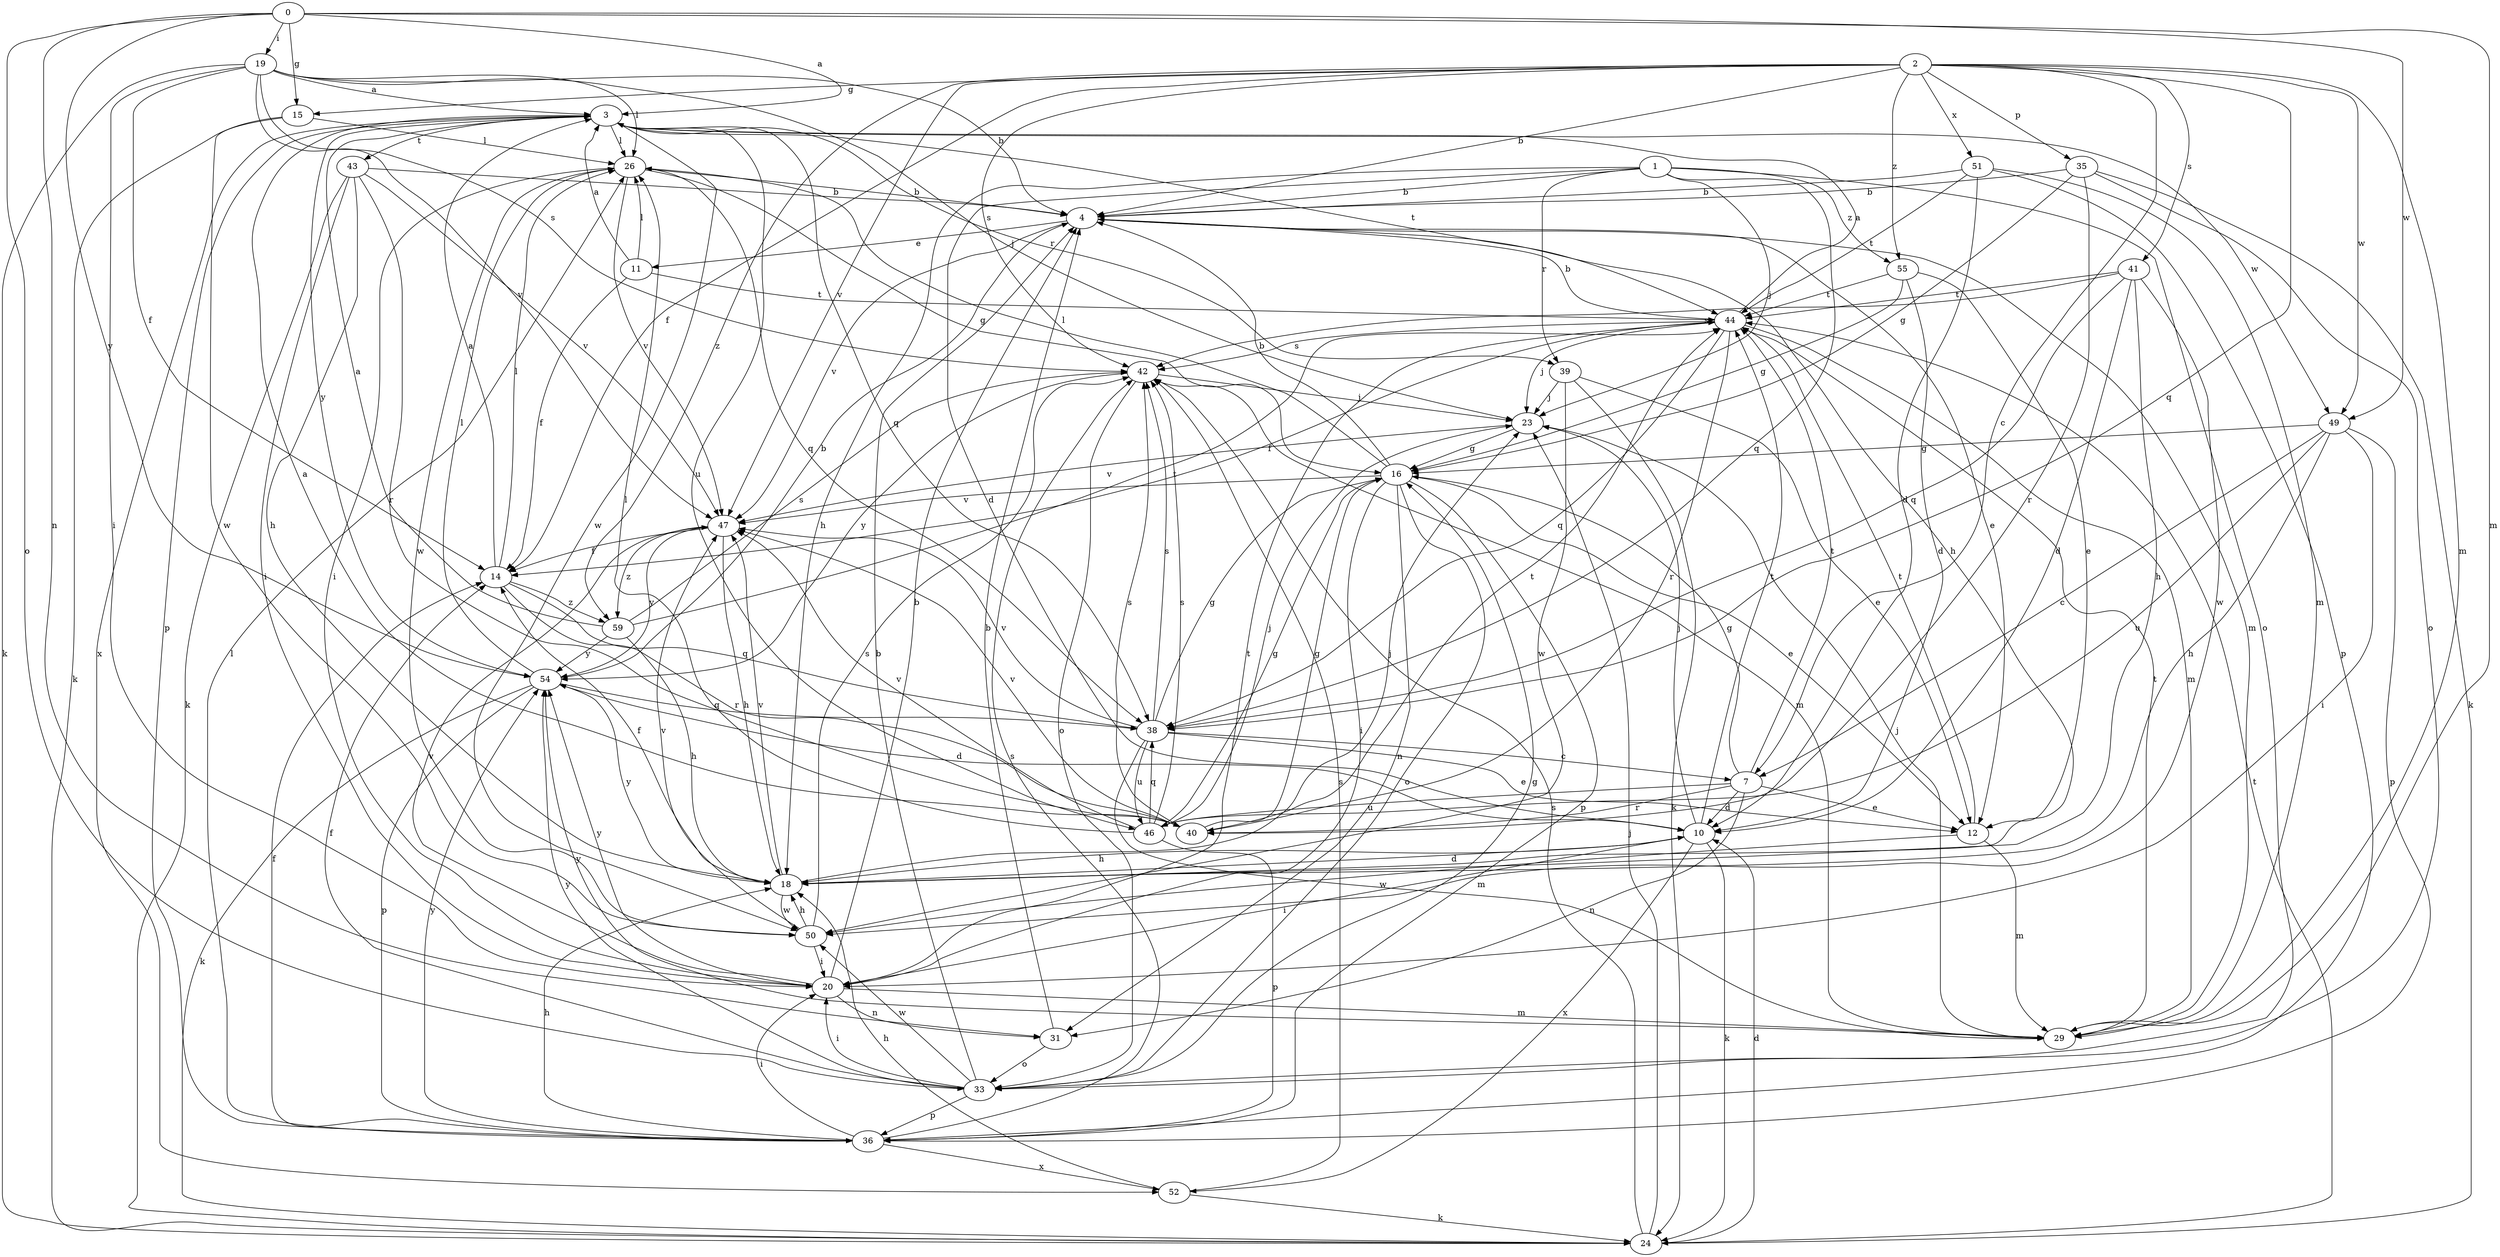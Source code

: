 strict digraph  {
0;
1;
2;
3;
4;
7;
10;
11;
12;
14;
15;
16;
18;
19;
20;
23;
24;
26;
29;
31;
33;
35;
36;
38;
39;
40;
41;
42;
43;
44;
46;
47;
49;
50;
51;
52;
54;
55;
59;
0 -> 3  [label=a];
0 -> 15  [label=g];
0 -> 19  [label=i];
0 -> 29  [label=m];
0 -> 31  [label=n];
0 -> 33  [label=o];
0 -> 49  [label=w];
0 -> 54  [label=y];
1 -> 4  [label=b];
1 -> 10  [label=d];
1 -> 18  [label=h];
1 -> 23  [label=j];
1 -> 33  [label=o];
1 -> 38  [label=q];
1 -> 39  [label=r];
1 -> 55  [label=z];
2 -> 4  [label=b];
2 -> 7  [label=c];
2 -> 14  [label=f];
2 -> 15  [label=g];
2 -> 29  [label=m];
2 -> 35  [label=p];
2 -> 38  [label=q];
2 -> 41  [label=s];
2 -> 42  [label=s];
2 -> 47  [label=v];
2 -> 49  [label=w];
2 -> 51  [label=x];
2 -> 55  [label=z];
2 -> 59  [label=z];
3 -> 26  [label=l];
3 -> 36  [label=p];
3 -> 38  [label=q];
3 -> 39  [label=r];
3 -> 43  [label=t];
3 -> 44  [label=t];
3 -> 46  [label=u];
3 -> 49  [label=w];
3 -> 50  [label=w];
3 -> 52  [label=x];
3 -> 54  [label=y];
4 -> 11  [label=e];
4 -> 12  [label=e];
4 -> 18  [label=h];
4 -> 29  [label=m];
4 -> 47  [label=v];
7 -> 10  [label=d];
7 -> 12  [label=e];
7 -> 16  [label=g];
7 -> 31  [label=n];
7 -> 40  [label=r];
7 -> 44  [label=t];
7 -> 46  [label=u];
10 -> 18  [label=h];
10 -> 20  [label=i];
10 -> 23  [label=j];
10 -> 24  [label=k];
10 -> 44  [label=t];
10 -> 52  [label=x];
11 -> 3  [label=a];
11 -> 14  [label=f];
11 -> 26  [label=l];
11 -> 44  [label=t];
12 -> 29  [label=m];
12 -> 44  [label=t];
12 -> 50  [label=w];
14 -> 3  [label=a];
14 -> 26  [label=l];
14 -> 38  [label=q];
14 -> 40  [label=r];
14 -> 59  [label=z];
15 -> 24  [label=k];
15 -> 26  [label=l];
15 -> 50  [label=w];
16 -> 4  [label=b];
16 -> 12  [label=e];
16 -> 20  [label=i];
16 -> 26  [label=l];
16 -> 31  [label=n];
16 -> 33  [label=o];
16 -> 36  [label=p];
16 -> 47  [label=v];
18 -> 10  [label=d];
18 -> 14  [label=f];
18 -> 23  [label=j];
18 -> 47  [label=v];
18 -> 50  [label=w];
18 -> 54  [label=y];
19 -> 3  [label=a];
19 -> 4  [label=b];
19 -> 14  [label=f];
19 -> 20  [label=i];
19 -> 23  [label=j];
19 -> 24  [label=k];
19 -> 26  [label=l];
19 -> 42  [label=s];
19 -> 47  [label=v];
20 -> 4  [label=b];
20 -> 29  [label=m];
20 -> 31  [label=n];
20 -> 44  [label=t];
20 -> 47  [label=v];
20 -> 54  [label=y];
23 -> 16  [label=g];
23 -> 47  [label=v];
24 -> 10  [label=d];
24 -> 23  [label=j];
24 -> 42  [label=s];
24 -> 44  [label=t];
26 -> 4  [label=b];
26 -> 16  [label=g];
26 -> 20  [label=i];
26 -> 38  [label=q];
26 -> 47  [label=v];
26 -> 50  [label=w];
29 -> 23  [label=j];
29 -> 44  [label=t];
29 -> 54  [label=y];
31 -> 4  [label=b];
31 -> 33  [label=o];
33 -> 4  [label=b];
33 -> 14  [label=f];
33 -> 16  [label=g];
33 -> 20  [label=i];
33 -> 36  [label=p];
33 -> 50  [label=w];
33 -> 54  [label=y];
35 -> 4  [label=b];
35 -> 16  [label=g];
35 -> 24  [label=k];
35 -> 33  [label=o];
35 -> 40  [label=r];
36 -> 14  [label=f];
36 -> 18  [label=h];
36 -> 20  [label=i];
36 -> 26  [label=l];
36 -> 42  [label=s];
36 -> 52  [label=x];
36 -> 54  [label=y];
38 -> 7  [label=c];
38 -> 12  [label=e];
38 -> 16  [label=g];
38 -> 29  [label=m];
38 -> 42  [label=s];
38 -> 46  [label=u];
38 -> 47  [label=v];
39 -> 12  [label=e];
39 -> 23  [label=j];
39 -> 24  [label=k];
39 -> 50  [label=w];
40 -> 3  [label=a];
40 -> 16  [label=g];
40 -> 42  [label=s];
40 -> 44  [label=t];
40 -> 47  [label=v];
41 -> 10  [label=d];
41 -> 18  [label=h];
41 -> 38  [label=q];
41 -> 42  [label=s];
41 -> 44  [label=t];
41 -> 50  [label=w];
42 -> 23  [label=j];
42 -> 29  [label=m];
42 -> 33  [label=o];
42 -> 54  [label=y];
43 -> 4  [label=b];
43 -> 18  [label=h];
43 -> 20  [label=i];
43 -> 24  [label=k];
43 -> 40  [label=r];
43 -> 47  [label=v];
44 -> 3  [label=a];
44 -> 4  [label=b];
44 -> 14  [label=f];
44 -> 23  [label=j];
44 -> 29  [label=m];
44 -> 38  [label=q];
44 -> 40  [label=r];
44 -> 42  [label=s];
46 -> 16  [label=g];
46 -> 23  [label=j];
46 -> 26  [label=l];
46 -> 36  [label=p];
46 -> 38  [label=q];
46 -> 42  [label=s];
46 -> 47  [label=v];
47 -> 14  [label=f];
47 -> 18  [label=h];
47 -> 54  [label=y];
47 -> 59  [label=z];
49 -> 7  [label=c];
49 -> 16  [label=g];
49 -> 18  [label=h];
49 -> 20  [label=i];
49 -> 36  [label=p];
49 -> 46  [label=u];
50 -> 18  [label=h];
50 -> 20  [label=i];
50 -> 42  [label=s];
50 -> 47  [label=v];
51 -> 4  [label=b];
51 -> 10  [label=d];
51 -> 29  [label=m];
51 -> 36  [label=p];
51 -> 44  [label=t];
52 -> 18  [label=h];
52 -> 24  [label=k];
52 -> 42  [label=s];
54 -> 4  [label=b];
54 -> 10  [label=d];
54 -> 24  [label=k];
54 -> 26  [label=l];
54 -> 36  [label=p];
54 -> 38  [label=q];
55 -> 10  [label=d];
55 -> 12  [label=e];
55 -> 16  [label=g];
55 -> 44  [label=t];
59 -> 3  [label=a];
59 -> 18  [label=h];
59 -> 42  [label=s];
59 -> 44  [label=t];
59 -> 54  [label=y];
}
